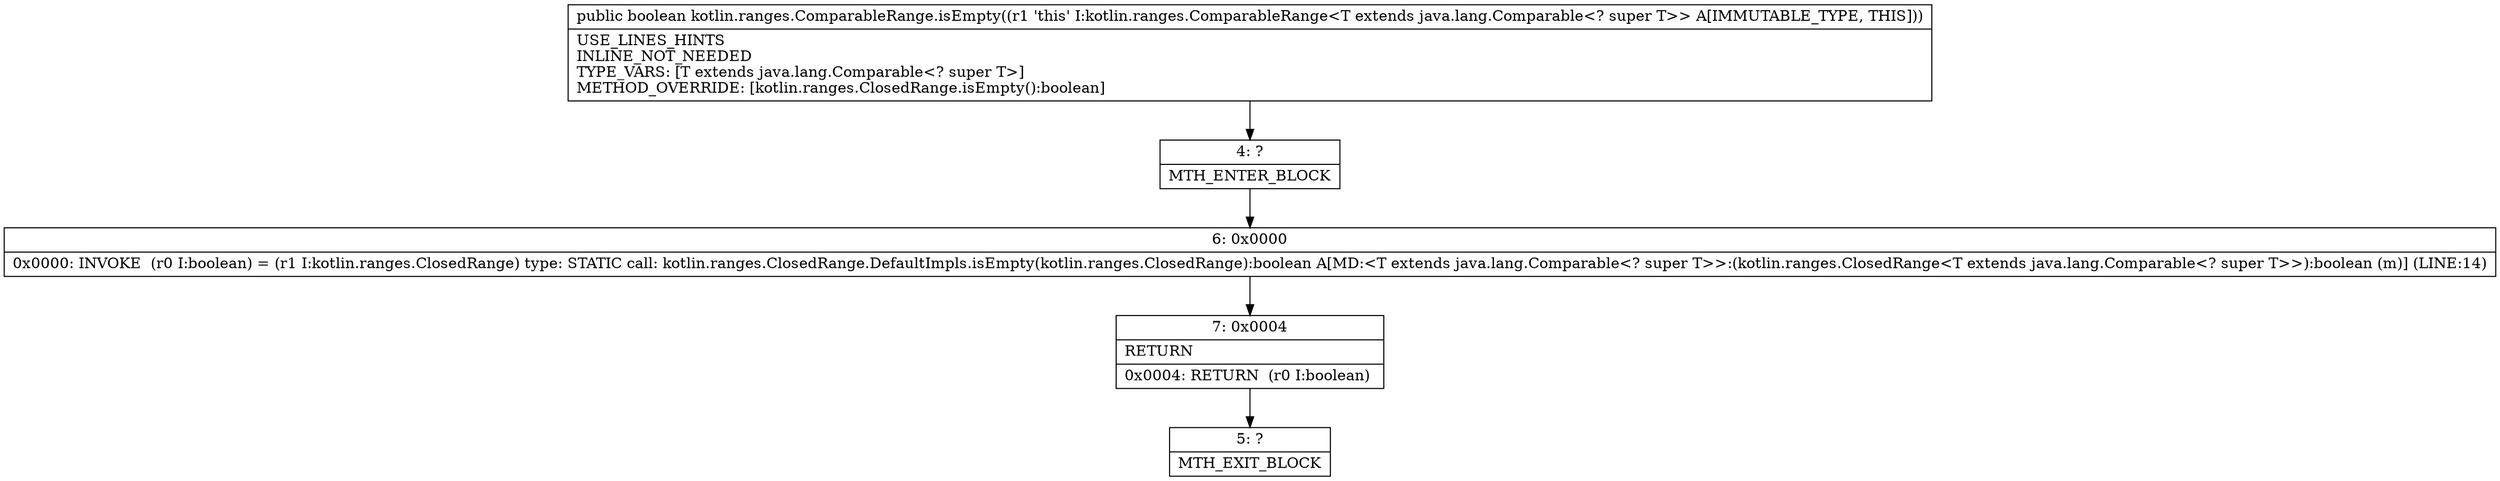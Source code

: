 digraph "CFG forkotlin.ranges.ComparableRange.isEmpty()Z" {
Node_4 [shape=record,label="{4\:\ ?|MTH_ENTER_BLOCK\l}"];
Node_6 [shape=record,label="{6\:\ 0x0000|0x0000: INVOKE  (r0 I:boolean) = (r1 I:kotlin.ranges.ClosedRange) type: STATIC call: kotlin.ranges.ClosedRange.DefaultImpls.isEmpty(kotlin.ranges.ClosedRange):boolean A[MD:\<T extends java.lang.Comparable\<? super T\>\>:(kotlin.ranges.ClosedRange\<T extends java.lang.Comparable\<? super T\>\>):boolean (m)] (LINE:14)\l}"];
Node_7 [shape=record,label="{7\:\ 0x0004|RETURN\l|0x0004: RETURN  (r0 I:boolean) \l}"];
Node_5 [shape=record,label="{5\:\ ?|MTH_EXIT_BLOCK\l}"];
MethodNode[shape=record,label="{public boolean kotlin.ranges.ComparableRange.isEmpty((r1 'this' I:kotlin.ranges.ComparableRange\<T extends java.lang.Comparable\<? super T\>\> A[IMMUTABLE_TYPE, THIS]))  | USE_LINES_HINTS\lINLINE_NOT_NEEDED\lTYPE_VARS: [T extends java.lang.Comparable\<? super T\>]\lMETHOD_OVERRIDE: [kotlin.ranges.ClosedRange.isEmpty():boolean]\l}"];
MethodNode -> Node_4;Node_4 -> Node_6;
Node_6 -> Node_7;
Node_7 -> Node_5;
}

